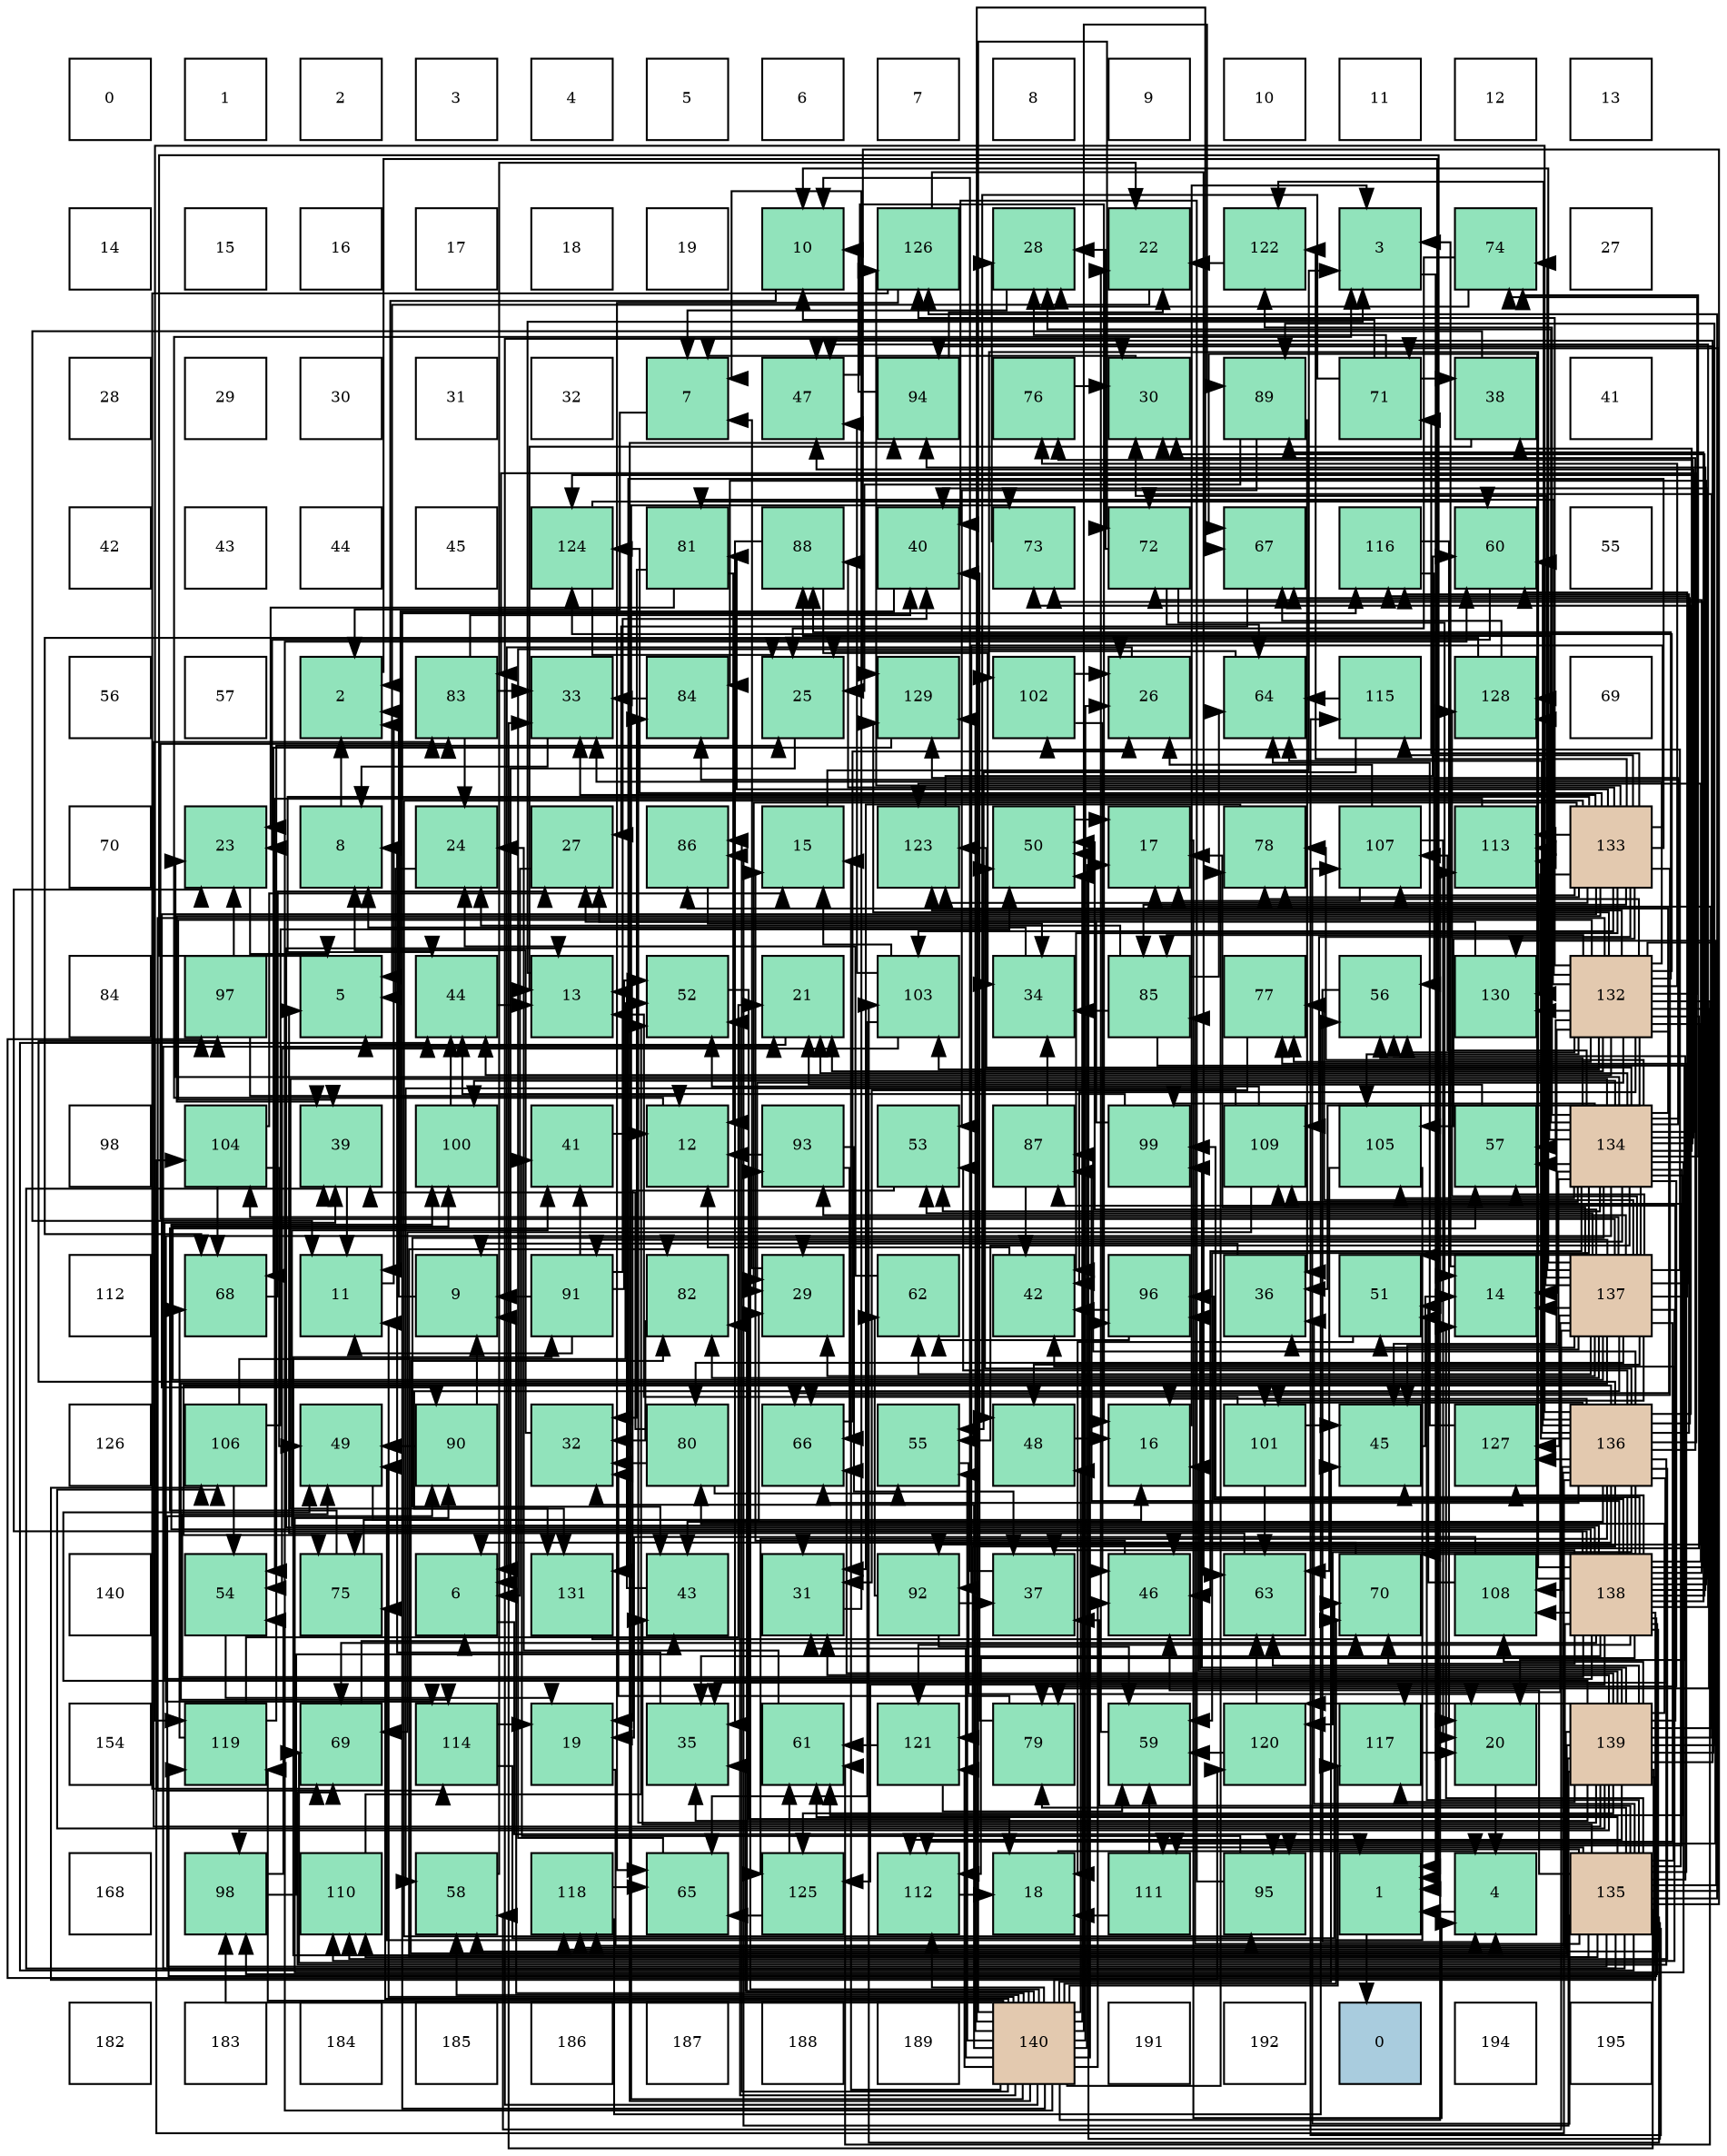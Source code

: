 digraph layout{
 rankdir=TB;
 splines=ortho;
 node [style=filled shape=square fixedsize=true width=0.6];
0[label="0", fontsize=8, fillcolor="#ffffff"];
1[label="1", fontsize=8, fillcolor="#ffffff"];
2[label="2", fontsize=8, fillcolor="#ffffff"];
3[label="3", fontsize=8, fillcolor="#ffffff"];
4[label="4", fontsize=8, fillcolor="#ffffff"];
5[label="5", fontsize=8, fillcolor="#ffffff"];
6[label="6", fontsize=8, fillcolor="#ffffff"];
7[label="7", fontsize=8, fillcolor="#ffffff"];
8[label="8", fontsize=8, fillcolor="#ffffff"];
9[label="9", fontsize=8, fillcolor="#ffffff"];
10[label="10", fontsize=8, fillcolor="#ffffff"];
11[label="11", fontsize=8, fillcolor="#ffffff"];
12[label="12", fontsize=8, fillcolor="#ffffff"];
13[label="13", fontsize=8, fillcolor="#ffffff"];
14[label="14", fontsize=8, fillcolor="#ffffff"];
15[label="15", fontsize=8, fillcolor="#ffffff"];
16[label="16", fontsize=8, fillcolor="#ffffff"];
17[label="17", fontsize=8, fillcolor="#ffffff"];
18[label="18", fontsize=8, fillcolor="#ffffff"];
19[label="19", fontsize=8, fillcolor="#ffffff"];
20[label="10", fontsize=8, fillcolor="#91e3bb"];
21[label="126", fontsize=8, fillcolor="#91e3bb"];
22[label="28", fontsize=8, fillcolor="#91e3bb"];
23[label="22", fontsize=8, fillcolor="#91e3bb"];
24[label="122", fontsize=8, fillcolor="#91e3bb"];
25[label="3", fontsize=8, fillcolor="#91e3bb"];
26[label="74", fontsize=8, fillcolor="#91e3bb"];
27[label="27", fontsize=8, fillcolor="#ffffff"];
28[label="28", fontsize=8, fillcolor="#ffffff"];
29[label="29", fontsize=8, fillcolor="#ffffff"];
30[label="30", fontsize=8, fillcolor="#ffffff"];
31[label="31", fontsize=8, fillcolor="#ffffff"];
32[label="32", fontsize=8, fillcolor="#ffffff"];
33[label="7", fontsize=8, fillcolor="#91e3bb"];
34[label="47", fontsize=8, fillcolor="#91e3bb"];
35[label="94", fontsize=8, fillcolor="#91e3bb"];
36[label="76", fontsize=8, fillcolor="#91e3bb"];
37[label="30", fontsize=8, fillcolor="#91e3bb"];
38[label="89", fontsize=8, fillcolor="#91e3bb"];
39[label="71", fontsize=8, fillcolor="#91e3bb"];
40[label="38", fontsize=8, fillcolor="#91e3bb"];
41[label="41", fontsize=8, fillcolor="#ffffff"];
42[label="42", fontsize=8, fillcolor="#ffffff"];
43[label="43", fontsize=8, fillcolor="#ffffff"];
44[label="44", fontsize=8, fillcolor="#ffffff"];
45[label="45", fontsize=8, fillcolor="#ffffff"];
46[label="124", fontsize=8, fillcolor="#91e3bb"];
47[label="81", fontsize=8, fillcolor="#91e3bb"];
48[label="88", fontsize=8, fillcolor="#91e3bb"];
49[label="40", fontsize=8, fillcolor="#91e3bb"];
50[label="73", fontsize=8, fillcolor="#91e3bb"];
51[label="72", fontsize=8, fillcolor="#91e3bb"];
52[label="67", fontsize=8, fillcolor="#91e3bb"];
53[label="116", fontsize=8, fillcolor="#91e3bb"];
54[label="60", fontsize=8, fillcolor="#91e3bb"];
55[label="55", fontsize=8, fillcolor="#ffffff"];
56[label="56", fontsize=8, fillcolor="#ffffff"];
57[label="57", fontsize=8, fillcolor="#ffffff"];
58[label="2", fontsize=8, fillcolor="#91e3bb"];
59[label="83", fontsize=8, fillcolor="#91e3bb"];
60[label="33", fontsize=8, fillcolor="#91e3bb"];
61[label="84", fontsize=8, fillcolor="#91e3bb"];
62[label="25", fontsize=8, fillcolor="#91e3bb"];
63[label="129", fontsize=8, fillcolor="#91e3bb"];
64[label="102", fontsize=8, fillcolor="#91e3bb"];
65[label="26", fontsize=8, fillcolor="#91e3bb"];
66[label="64", fontsize=8, fillcolor="#91e3bb"];
67[label="115", fontsize=8, fillcolor="#91e3bb"];
68[label="128", fontsize=8, fillcolor="#91e3bb"];
69[label="69", fontsize=8, fillcolor="#ffffff"];
70[label="70", fontsize=8, fillcolor="#ffffff"];
71[label="23", fontsize=8, fillcolor="#91e3bb"];
72[label="8", fontsize=8, fillcolor="#91e3bb"];
73[label="24", fontsize=8, fillcolor="#91e3bb"];
74[label="27", fontsize=8, fillcolor="#91e3bb"];
75[label="86", fontsize=8, fillcolor="#91e3bb"];
76[label="15", fontsize=8, fillcolor="#91e3bb"];
77[label="123", fontsize=8, fillcolor="#91e3bb"];
78[label="50", fontsize=8, fillcolor="#91e3bb"];
79[label="17", fontsize=8, fillcolor="#91e3bb"];
80[label="78", fontsize=8, fillcolor="#91e3bb"];
81[label="107", fontsize=8, fillcolor="#91e3bb"];
82[label="113", fontsize=8, fillcolor="#91e3bb"];
83[label="133", fontsize=8, fillcolor="#e3c9af"];
84[label="84", fontsize=8, fillcolor="#ffffff"];
85[label="97", fontsize=8, fillcolor="#91e3bb"];
86[label="5", fontsize=8, fillcolor="#91e3bb"];
87[label="44", fontsize=8, fillcolor="#91e3bb"];
88[label="13", fontsize=8, fillcolor="#91e3bb"];
89[label="52", fontsize=8, fillcolor="#91e3bb"];
90[label="21", fontsize=8, fillcolor="#91e3bb"];
91[label="103", fontsize=8, fillcolor="#91e3bb"];
92[label="34", fontsize=8, fillcolor="#91e3bb"];
93[label="85", fontsize=8, fillcolor="#91e3bb"];
94[label="77", fontsize=8, fillcolor="#91e3bb"];
95[label="56", fontsize=8, fillcolor="#91e3bb"];
96[label="130", fontsize=8, fillcolor="#91e3bb"];
97[label="132", fontsize=8, fillcolor="#e3c9af"];
98[label="98", fontsize=8, fillcolor="#ffffff"];
99[label="104", fontsize=8, fillcolor="#91e3bb"];
100[label="39", fontsize=8, fillcolor="#91e3bb"];
101[label="100", fontsize=8, fillcolor="#91e3bb"];
102[label="41", fontsize=8, fillcolor="#91e3bb"];
103[label="12", fontsize=8, fillcolor="#91e3bb"];
104[label="93", fontsize=8, fillcolor="#91e3bb"];
105[label="53", fontsize=8, fillcolor="#91e3bb"];
106[label="87", fontsize=8, fillcolor="#91e3bb"];
107[label="99", fontsize=8, fillcolor="#91e3bb"];
108[label="109", fontsize=8, fillcolor="#91e3bb"];
109[label="105", fontsize=8, fillcolor="#91e3bb"];
110[label="57", fontsize=8, fillcolor="#91e3bb"];
111[label="134", fontsize=8, fillcolor="#e3c9af"];
112[label="112", fontsize=8, fillcolor="#ffffff"];
113[label="68", fontsize=8, fillcolor="#91e3bb"];
114[label="11", fontsize=8, fillcolor="#91e3bb"];
115[label="9", fontsize=8, fillcolor="#91e3bb"];
116[label="91", fontsize=8, fillcolor="#91e3bb"];
117[label="82", fontsize=8, fillcolor="#91e3bb"];
118[label="29", fontsize=8, fillcolor="#91e3bb"];
119[label="62", fontsize=8, fillcolor="#91e3bb"];
120[label="42", fontsize=8, fillcolor="#91e3bb"];
121[label="96", fontsize=8, fillcolor="#91e3bb"];
122[label="36", fontsize=8, fillcolor="#91e3bb"];
123[label="51", fontsize=8, fillcolor="#91e3bb"];
124[label="14", fontsize=8, fillcolor="#91e3bb"];
125[label="137", fontsize=8, fillcolor="#e3c9af"];
126[label="126", fontsize=8, fillcolor="#ffffff"];
127[label="106", fontsize=8, fillcolor="#91e3bb"];
128[label="49", fontsize=8, fillcolor="#91e3bb"];
129[label="90", fontsize=8, fillcolor="#91e3bb"];
130[label="32", fontsize=8, fillcolor="#91e3bb"];
131[label="80", fontsize=8, fillcolor="#91e3bb"];
132[label="66", fontsize=8, fillcolor="#91e3bb"];
133[label="55", fontsize=8, fillcolor="#91e3bb"];
134[label="48", fontsize=8, fillcolor="#91e3bb"];
135[label="16", fontsize=8, fillcolor="#91e3bb"];
136[label="101", fontsize=8, fillcolor="#91e3bb"];
137[label="45", fontsize=8, fillcolor="#91e3bb"];
138[label="127", fontsize=8, fillcolor="#91e3bb"];
139[label="136", fontsize=8, fillcolor="#e3c9af"];
140[label="140", fontsize=8, fillcolor="#ffffff"];
141[label="54", fontsize=8, fillcolor="#91e3bb"];
142[label="75", fontsize=8, fillcolor="#91e3bb"];
143[label="6", fontsize=8, fillcolor="#91e3bb"];
144[label="131", fontsize=8, fillcolor="#91e3bb"];
145[label="43", fontsize=8, fillcolor="#91e3bb"];
146[label="31", fontsize=8, fillcolor="#91e3bb"];
147[label="92", fontsize=8, fillcolor="#91e3bb"];
148[label="37", fontsize=8, fillcolor="#91e3bb"];
149[label="46", fontsize=8, fillcolor="#91e3bb"];
150[label="63", fontsize=8, fillcolor="#91e3bb"];
151[label="70", fontsize=8, fillcolor="#91e3bb"];
152[label="108", fontsize=8, fillcolor="#91e3bb"];
153[label="138", fontsize=8, fillcolor="#e3c9af"];
154[label="154", fontsize=8, fillcolor="#ffffff"];
155[label="119", fontsize=8, fillcolor="#91e3bb"];
156[label="69", fontsize=8, fillcolor="#91e3bb"];
157[label="114", fontsize=8, fillcolor="#91e3bb"];
158[label="19", fontsize=8, fillcolor="#91e3bb"];
159[label="35", fontsize=8, fillcolor="#91e3bb"];
160[label="61", fontsize=8, fillcolor="#91e3bb"];
161[label="121", fontsize=8, fillcolor="#91e3bb"];
162[label="79", fontsize=8, fillcolor="#91e3bb"];
163[label="59", fontsize=8, fillcolor="#91e3bb"];
164[label="120", fontsize=8, fillcolor="#91e3bb"];
165[label="117", fontsize=8, fillcolor="#91e3bb"];
166[label="20", fontsize=8, fillcolor="#91e3bb"];
167[label="139", fontsize=8, fillcolor="#e3c9af"];
168[label="168", fontsize=8, fillcolor="#ffffff"];
169[label="98", fontsize=8, fillcolor="#91e3bb"];
170[label="110", fontsize=8, fillcolor="#91e3bb"];
171[label="58", fontsize=8, fillcolor="#91e3bb"];
172[label="118", fontsize=8, fillcolor="#91e3bb"];
173[label="65", fontsize=8, fillcolor="#91e3bb"];
174[label="125", fontsize=8, fillcolor="#91e3bb"];
175[label="112", fontsize=8, fillcolor="#91e3bb"];
176[label="18", fontsize=8, fillcolor="#91e3bb"];
177[label="111", fontsize=8, fillcolor="#91e3bb"];
178[label="95", fontsize=8, fillcolor="#91e3bb"];
179[label="1", fontsize=8, fillcolor="#91e3bb"];
180[label="4", fontsize=8, fillcolor="#91e3bb"];
181[label="135", fontsize=8, fillcolor="#e3c9af"];
182[label="182", fontsize=8, fillcolor="#ffffff"];
183[label="183", fontsize=8, fillcolor="#ffffff"];
184[label="184", fontsize=8, fillcolor="#ffffff"];
185[label="185", fontsize=8, fillcolor="#ffffff"];
186[label="186", fontsize=8, fillcolor="#ffffff"];
187[label="187", fontsize=8, fillcolor="#ffffff"];
188[label="188", fontsize=8, fillcolor="#ffffff"];
189[label="189", fontsize=8, fillcolor="#ffffff"];
190[label="140", fontsize=8, fillcolor="#e3c9af"];
191[label="191", fontsize=8, fillcolor="#ffffff"];
192[label="192", fontsize=8, fillcolor="#ffffff"];
193[label="0", fontsize=8, fillcolor="#a9ccde"];
194[label="194", fontsize=8, fillcolor="#ffffff"];
195[label="195", fontsize=8, fillcolor="#ffffff"];
edge [constraint=false, style=vis];179 -> 193;
58 -> 179;
25 -> 179;
180 -> 179;
86 -> 179;
143 -> 179;
33 -> 58;
72 -> 58;
115 -> 58;
20 -> 58;
114 -> 58;
103 -> 25;
88 -> 25;
124 -> 25;
76 -> 25;
135 -> 25;
79 -> 180;
176 -> 180;
158 -> 180;
166 -> 180;
90 -> 86;
23 -> 86;
71 -> 86;
73 -> 86;
62 -> 143;
65 -> 143;
74 -> 143;
22 -> 33;
118 -> 33;
37 -> 33;
146 -> 33;
130 -> 72;
60 -> 72;
92 -> 72;
159 -> 72;
122 -> 115;
148 -> 20;
40 -> 114;
40 -> 88;
100 -> 114;
49 -> 114;
102 -> 103;
120 -> 103;
145 -> 88;
87 -> 88;
137 -> 124;
149 -> 76;
34 -> 135;
134 -> 135;
128 -> 135;
78 -> 79;
123 -> 176;
89 -> 176;
105 -> 158;
141 -> 158;
133 -> 166;
95 -> 180;
110 -> 90;
171 -> 23;
163 -> 23;
54 -> 71;
160 -> 73;
119 -> 73;
150 -> 86;
66 -> 62;
173 -> 65;
132 -> 65;
52 -> 74;
113 -> 74;
156 -> 143;
151 -> 143;
39 -> 20;
39 -> 22;
39 -> 40;
39 -> 134;
51 -> 124;
51 -> 22;
51 -> 66;
50 -> 22;
26 -> 62;
26 -> 22;
142 -> 118;
142 -> 110;
36 -> 37;
94 -> 146;
80 -> 146;
162 -> 130;
162 -> 49;
131 -> 130;
131 -> 100;
131 -> 133;
47 -> 103;
47 -> 71;
47 -> 130;
117 -> 130;
59 -> 73;
59 -> 60;
59 -> 49;
61 -> 60;
93 -> 166;
93 -> 73;
93 -> 92;
93 -> 66;
75 -> 92;
106 -> 92;
106 -> 120;
48 -> 92;
48 -> 159;
38 -> 62;
38 -> 122;
38 -> 105;
129 -> 115;
129 -> 128;
116 -> 115;
116 -> 114;
116 -> 49;
116 -> 102;
116 -> 89;
147 -> 148;
147 -> 163;
147 -> 119;
104 -> 103;
104 -> 148;
104 -> 132;
35 -> 20;
35 -> 23;
178 -> 49;
178 -> 102;
121 -> 120;
121 -> 119;
85 -> 103;
85 -> 71;
169 -> 145;
169 -> 141;
107 -> 74;
107 -> 87;
101 -> 87;
136 -> 88;
136 -> 137;
136 -> 150;
64 -> 65;
64 -> 149;
91 -> 76;
91 -> 34;
91 -> 141;
91 -> 173;
99 -> 76;
99 -> 128;
99 -> 113;
109 -> 128;
109 -> 150;
127 -> 78;
127 -> 89;
127 -> 141;
81 -> 79;
81 -> 166;
81 -> 65;
152 -> 158;
152 -> 123;
108 -> 89;
108 -> 171;
108 -> 156;
170 -> 89;
177 -> 176;
177 -> 163;
175 -> 176;
82 -> 141;
157 -> 158;
157 -> 151;
67 -> 133;
67 -> 66;
53 -> 166;
53 -> 95;
165 -> 166;
172 -> 95;
172 -> 173;
155 -> 90;
155 -> 62;
155 -> 113;
164 -> 163;
164 -> 150;
161 -> 163;
161 -> 160;
24 -> 23;
77 -> 54;
46 -> 62;
46 -> 54;
174 -> 160;
174 -> 173;
21 -> 150;
21 -> 173;
21 -> 156;
138 -> 66;
68 -> 52;
68 -> 113;
63 -> 113;
96 -> 74;
144 -> 151;
97 -> 90;
97 -> 118;
97 -> 60;
97 -> 122;
97 -> 100;
97 -> 120;
97 -> 87;
97 -> 137;
97 -> 149;
97 -> 95;
97 -> 110;
97 -> 160;
97 -> 132;
97 -> 26;
97 -> 36;
97 -> 94;
97 -> 80;
97 -> 162;
97 -> 47;
97 -> 93;
97 -> 48;
97 -> 147;
97 -> 91;
97 -> 109;
97 -> 177;
97 -> 157;
97 -> 77;
97 -> 46;
97 -> 21;
97 -> 68;
97 -> 63;
97 -> 96;
83 -> 118;
83 -> 60;
83 -> 100;
83 -> 120;
83 -> 87;
83 -> 132;
83 -> 39;
83 -> 80;
83 -> 47;
83 -> 93;
83 -> 48;
83 -> 129;
83 -> 147;
83 -> 178;
83 -> 91;
83 -> 109;
83 -> 81;
83 -> 108;
83 -> 82;
83 -> 67;
83 -> 24;
83 -> 77;
83 -> 46;
83 -> 21;
83 -> 96;
83 -> 144;
111 -> 124;
111 -> 90;
111 -> 71;
111 -> 22;
111 -> 118;
111 -> 40;
111 -> 145;
111 -> 137;
111 -> 149;
111 -> 34;
111 -> 123;
111 -> 105;
111 -> 133;
111 -> 95;
111 -> 110;
111 -> 163;
111 -> 160;
111 -> 26;
111 -> 36;
111 -> 80;
111 -> 162;
111 -> 61;
111 -> 75;
111 -> 48;
111 -> 129;
111 -> 178;
111 -> 107;
111 -> 101;
111 -> 109;
111 -> 81;
111 -> 108;
111 -> 157;
111 -> 24;
111 -> 77;
111 -> 46;
111 -> 68;
111 -> 63;
111 -> 144;
181 -> 124;
181 -> 90;
181 -> 60;
181 -> 122;
181 -> 148;
181 -> 100;
181 -> 120;
181 -> 145;
181 -> 87;
181 -> 149;
181 -> 78;
181 -> 123;
181 -> 95;
181 -> 160;
181 -> 39;
181 -> 94;
181 -> 162;
181 -> 117;
181 -> 93;
181 -> 129;
181 -> 178;
181 -> 91;
181 -> 81;
181 -> 108;
181 -> 170;
181 -> 177;
181 -> 67;
181 -> 21;
181 -> 63;
181 -> 96;
139 -> 135;
139 -> 37;
139 -> 146;
139 -> 159;
139 -> 145;
139 -> 78;
139 -> 105;
139 -> 54;
139 -> 66;
139 -> 132;
139 -> 52;
139 -> 156;
139 -> 151;
139 -> 50;
139 -> 142;
139 -> 59;
139 -> 106;
139 -> 85;
139 -> 136;
139 -> 99;
139 -> 152;
139 -> 170;
139 -> 82;
139 -> 53;
139 -> 172;
139 -> 155;
139 -> 164;
139 -> 161;
139 -> 24;
139 -> 174;
139 -> 138;
125 -> 20;
125 -> 124;
125 -> 79;
125 -> 118;
125 -> 37;
125 -> 122;
125 -> 134;
125 -> 78;
125 -> 123;
125 -> 105;
125 -> 110;
125 -> 171;
125 -> 54;
125 -> 119;
125 -> 26;
125 -> 94;
125 -> 131;
125 -> 117;
125 -> 59;
125 -> 116;
125 -> 104;
125 -> 101;
125 -> 136;
125 -> 64;
125 -> 99;
125 -> 170;
125 -> 175;
125 -> 82;
125 -> 157;
125 -> 53;
125 -> 165;
125 -> 138;
125 -> 68;
125 -> 144;
153 -> 88;
153 -> 71;
153 -> 37;
153 -> 159;
153 -> 148;
153 -> 100;
153 -> 49;
153 -> 102;
153 -> 137;
153 -> 34;
153 -> 128;
153 -> 171;
153 -> 52;
153 -> 156;
153 -> 151;
153 -> 51;
153 -> 50;
153 -> 142;
153 -> 61;
153 -> 106;
153 -> 38;
153 -> 35;
153 -> 121;
153 -> 169;
153 -> 107;
153 -> 101;
153 -> 64;
153 -> 127;
153 -> 152;
153 -> 175;
153 -> 172;
153 -> 155;
153 -> 161;
153 -> 77;
153 -> 174;
153 -> 138;
167 -> 135;
167 -> 79;
167 -> 146;
167 -> 159;
167 -> 34;
167 -> 128;
167 -> 150;
167 -> 132;
167 -> 156;
167 -> 51;
167 -> 131;
167 -> 117;
167 -> 59;
167 -> 61;
167 -> 75;
167 -> 106;
167 -> 38;
167 -> 116;
167 -> 35;
167 -> 121;
167 -> 85;
167 -> 169;
167 -> 107;
167 -> 127;
167 -> 152;
167 -> 175;
167 -> 165;
167 -> 172;
167 -> 164;
167 -> 174;
190 -> 115;
190 -> 114;
190 -> 76;
190 -> 79;
190 -> 65;
190 -> 37;
190 -> 146;
190 -> 130;
190 -> 159;
190 -> 137;
190 -> 149;
190 -> 134;
190 -> 78;
190 -> 89;
190 -> 133;
190 -> 171;
190 -> 54;
190 -> 52;
190 -> 151;
190 -> 51;
190 -> 50;
190 -> 142;
190 -> 80;
190 -> 117;
190 -> 75;
190 -> 38;
190 -> 104;
190 -> 35;
190 -> 121;
190 -> 169;
190 -> 175;
190 -> 82;
190 -> 53;
190 -> 165;
190 -> 155;
190 -> 164;
190 -> 161;
190 -> 63;
edge [constraint=true, style=invis];
0 -> 14 -> 28 -> 42 -> 56 -> 70 -> 84 -> 98 -> 112 -> 126 -> 140 -> 154 -> 168 -> 182;
1 -> 15 -> 29 -> 43 -> 57 -> 71 -> 85 -> 99 -> 113 -> 127 -> 141 -> 155 -> 169 -> 183;
2 -> 16 -> 30 -> 44 -> 58 -> 72 -> 86 -> 100 -> 114 -> 128 -> 142 -> 156 -> 170 -> 184;
3 -> 17 -> 31 -> 45 -> 59 -> 73 -> 87 -> 101 -> 115 -> 129 -> 143 -> 157 -> 171 -> 185;
4 -> 18 -> 32 -> 46 -> 60 -> 74 -> 88 -> 102 -> 116 -> 130 -> 144 -> 158 -> 172 -> 186;
5 -> 19 -> 33 -> 47 -> 61 -> 75 -> 89 -> 103 -> 117 -> 131 -> 145 -> 159 -> 173 -> 187;
6 -> 20 -> 34 -> 48 -> 62 -> 76 -> 90 -> 104 -> 118 -> 132 -> 146 -> 160 -> 174 -> 188;
7 -> 21 -> 35 -> 49 -> 63 -> 77 -> 91 -> 105 -> 119 -> 133 -> 147 -> 161 -> 175 -> 189;
8 -> 22 -> 36 -> 50 -> 64 -> 78 -> 92 -> 106 -> 120 -> 134 -> 148 -> 162 -> 176 -> 190;
9 -> 23 -> 37 -> 51 -> 65 -> 79 -> 93 -> 107 -> 121 -> 135 -> 149 -> 163 -> 177 -> 191;
10 -> 24 -> 38 -> 52 -> 66 -> 80 -> 94 -> 108 -> 122 -> 136 -> 150 -> 164 -> 178 -> 192;
11 -> 25 -> 39 -> 53 -> 67 -> 81 -> 95 -> 109 -> 123 -> 137 -> 151 -> 165 -> 179 -> 193;
12 -> 26 -> 40 -> 54 -> 68 -> 82 -> 96 -> 110 -> 124 -> 138 -> 152 -> 166 -> 180 -> 194;
13 -> 27 -> 41 -> 55 -> 69 -> 83 -> 97 -> 111 -> 125 -> 139 -> 153 -> 167 -> 181 -> 195;
rank = same {0 -> 1 -> 2 -> 3 -> 4 -> 5 -> 6 -> 7 -> 8 -> 9 -> 10 -> 11 -> 12 -> 13};
rank = same {14 -> 15 -> 16 -> 17 -> 18 -> 19 -> 20 -> 21 -> 22 -> 23 -> 24 -> 25 -> 26 -> 27};
rank = same {28 -> 29 -> 30 -> 31 -> 32 -> 33 -> 34 -> 35 -> 36 -> 37 -> 38 -> 39 -> 40 -> 41};
rank = same {42 -> 43 -> 44 -> 45 -> 46 -> 47 -> 48 -> 49 -> 50 -> 51 -> 52 -> 53 -> 54 -> 55};
rank = same {56 -> 57 -> 58 -> 59 -> 60 -> 61 -> 62 -> 63 -> 64 -> 65 -> 66 -> 67 -> 68 -> 69};
rank = same {70 -> 71 -> 72 -> 73 -> 74 -> 75 -> 76 -> 77 -> 78 -> 79 -> 80 -> 81 -> 82 -> 83};
rank = same {84 -> 85 -> 86 -> 87 -> 88 -> 89 -> 90 -> 91 -> 92 -> 93 -> 94 -> 95 -> 96 -> 97};
rank = same {98 -> 99 -> 100 -> 101 -> 102 -> 103 -> 104 -> 105 -> 106 -> 107 -> 108 -> 109 -> 110 -> 111};
rank = same {112 -> 113 -> 114 -> 115 -> 116 -> 117 -> 118 -> 119 -> 120 -> 121 -> 122 -> 123 -> 124 -> 125};
rank = same {126 -> 127 -> 128 -> 129 -> 130 -> 131 -> 132 -> 133 -> 134 -> 135 -> 136 -> 137 -> 138 -> 139};
rank = same {140 -> 141 -> 142 -> 143 -> 144 -> 145 -> 146 -> 147 -> 148 -> 149 -> 150 -> 151 -> 152 -> 153};
rank = same {154 -> 155 -> 156 -> 157 -> 158 -> 159 -> 160 -> 161 -> 162 -> 163 -> 164 -> 165 -> 166 -> 167};
rank = same {168 -> 169 -> 170 -> 171 -> 172 -> 173 -> 174 -> 175 -> 176 -> 177 -> 178 -> 179 -> 180 -> 181};
rank = same {182 -> 183 -> 184 -> 185 -> 186 -> 187 -> 188 -> 189 -> 190 -> 191 -> 192 -> 193 -> 194 -> 195};
}